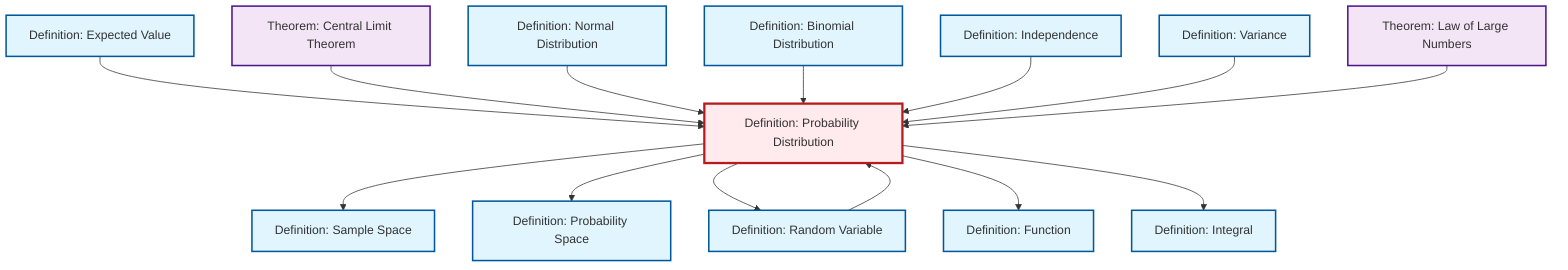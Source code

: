 graph TD
    classDef definition fill:#e1f5fe,stroke:#01579b,stroke-width:2px
    classDef theorem fill:#f3e5f5,stroke:#4a148c,stroke-width:2px
    classDef axiom fill:#fff3e0,stroke:#e65100,stroke-width:2px
    classDef example fill:#e8f5e9,stroke:#1b5e20,stroke-width:2px
    classDef current fill:#ffebee,stroke:#b71c1c,stroke-width:3px
    def-probability-space["Definition: Probability Space"]:::definition
    def-binomial-distribution["Definition: Binomial Distribution"]:::definition
    thm-law-of-large-numbers["Theorem: Law of Large Numbers"]:::theorem
    def-integral["Definition: Integral"]:::definition
    def-function["Definition: Function"]:::definition
    thm-central-limit["Theorem: Central Limit Theorem"]:::theorem
    def-normal-distribution["Definition: Normal Distribution"]:::definition
    def-expectation["Definition: Expected Value"]:::definition
    def-probability-distribution["Definition: Probability Distribution"]:::definition
    def-random-variable["Definition: Random Variable"]:::definition
    def-sample-space["Definition: Sample Space"]:::definition
    def-variance["Definition: Variance"]:::definition
    def-independence["Definition: Independence"]:::definition
    def-expectation --> def-probability-distribution
    def-random-variable --> def-probability-distribution
    def-probability-distribution --> def-sample-space
    def-probability-distribution --> def-probability-space
    def-probability-distribution --> def-random-variable
    def-probability-distribution --> def-function
    thm-central-limit --> def-probability-distribution
    def-normal-distribution --> def-probability-distribution
    def-probability-distribution --> def-integral
    def-binomial-distribution --> def-probability-distribution
    def-independence --> def-probability-distribution
    def-variance --> def-probability-distribution
    thm-law-of-large-numbers --> def-probability-distribution
    class def-probability-distribution current